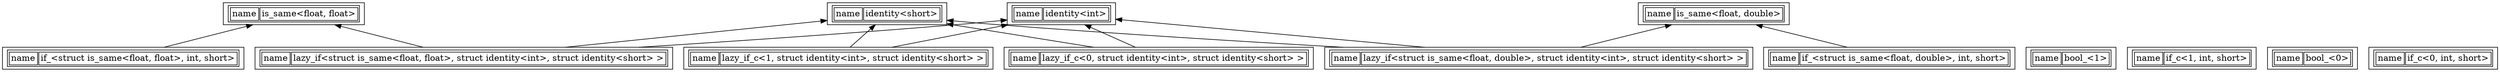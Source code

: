digraph {
rankdir="BT";
n418227160[shape="record" label=<<TABLE><TR><TD>name</TD><TD>if_&lt;struct is_same&lt;float, float&gt;, int, short&gt;</TD></TR></TABLE>>];
n563860170[shape="record" label=<<TABLE><TR><TD>name</TD><TD>lazy_if&lt;struct is_same&lt;float, float&gt;, struct identity&lt;int&gt;, struct identity&lt;short&gt; &gt;</TD></TR></TABLE>>];
n897571425[shape="record" label=<<TABLE><TR><TD>name</TD><TD>identity&lt;short&gt;</TD></TR></TABLE>>];
n1451625291[shape="record" label=<<TABLE><TR><TD>name</TD><TD>bool_&lt;1&gt;</TD></TR></TABLE>>];
n1978041342[shape="record" label=<<TABLE><TR><TD>name</TD><TD>lazy_if&lt;struct is_same&lt;float, double&gt;, struct identity&lt;int&gt;, struct identity&lt;short&gt; &gt;</TD></TR></TABLE>>];
n2206450294[shape="record" label=<<TABLE><TR><TD>name</TD><TD>is_same&lt;float, double&gt;</TD></TR></TABLE>>];
n2435734550[shape="record" label=<<TABLE><TR><TD>name</TD><TD>if_&lt;struct is_same&lt;float, double&gt;, int, short&gt;</TD></TR></TABLE>>];
n2625472026[shape="record" label=<<TABLE><TR><TD>name</TD><TD>is_same&lt;float, float&gt;</TD></TR></TABLE>>];
n2762470105[shape="record" label=<<TABLE><TR><TD>name</TD><TD>if_c&lt;1, int, short&gt;</TD></TR></TABLE>>];
n2910871485[shape="record" label=<<TABLE><TR><TD>name</TD><TD>bool_&lt;0&gt;</TD></TR></TABLE>>];
n3466006236[shape="record" label=<<TABLE><TR><TD>name</TD><TD>identity&lt;int&gt;</TD></TR></TABLE>>];
n3636771054[shape="record" label=<<TABLE><TR><TD>name</TD><TD>lazy_if_c&lt;1, struct identity&lt;int&gt;, struct identity&lt;short&gt; &gt;</TD></TR></TABLE>>];
n3842541376[shape="record" label=<<TABLE><TR><TD>name</TD><TD>if_c&lt;0, int, short&gt;</TD></TR></TABLE>>];
n4107359874[shape="record" label=<<TABLE><TR><TD>name</TD><TD>lazy_if_c&lt;0, struct identity&lt;int&gt;, struct identity&lt;short&gt; &gt;</TD></TR></TABLE>>];

n418227160 -> n2625472026;
n563860170 -> n2625472026;
n563860170 -> n3466006236;
n563860170 -> n897571425;
n1978041342 -> n2206450294;
n1978041342 -> n3466006236;
n1978041342 -> n897571425;
n2435734550 -> n2206450294;
n3636771054 -> n3466006236;
n3636771054 -> n897571425;
n4107359874 -> n3466006236;
n4107359874 -> n897571425;

}
